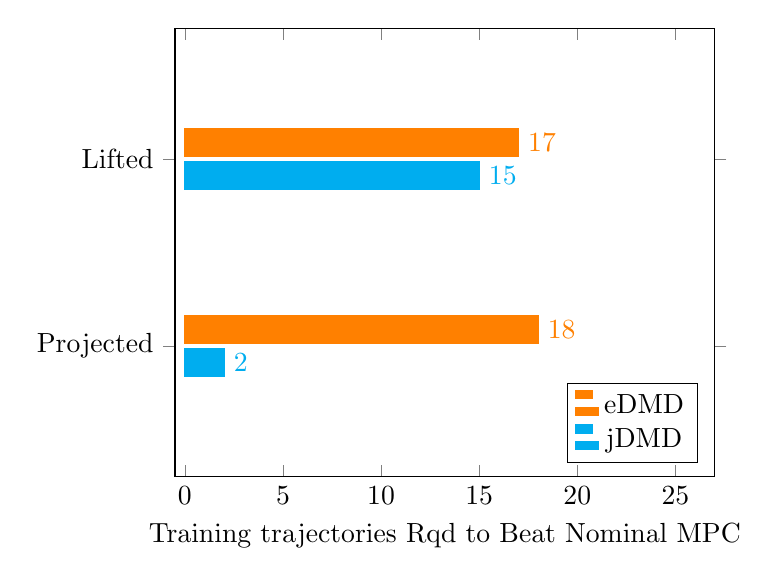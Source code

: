 % Recommended preamble:
\begin{tikzpicture}
\begin{axis}[reverse legend, xbar, ytick={data}, yticklabels={Projected, Lifted}, xmax={27}, enlarge y limits={0.7}, legend pos={south east}, xlabel={Training trajectories Rqd to Beat Nominal MPC}, nodes near coords]
    \addplot+[no marks, color={cyan}]
        coordinates {
            (2,0)
            (15,1)
        }
        ;
    \addplot+[no marks, color={orange}]
        coordinates {
            (18,0)
            (17,1)
        }
        ;
    \legend{{jDMD},{eDMD}}
\end{axis}
\end{tikzpicture}
